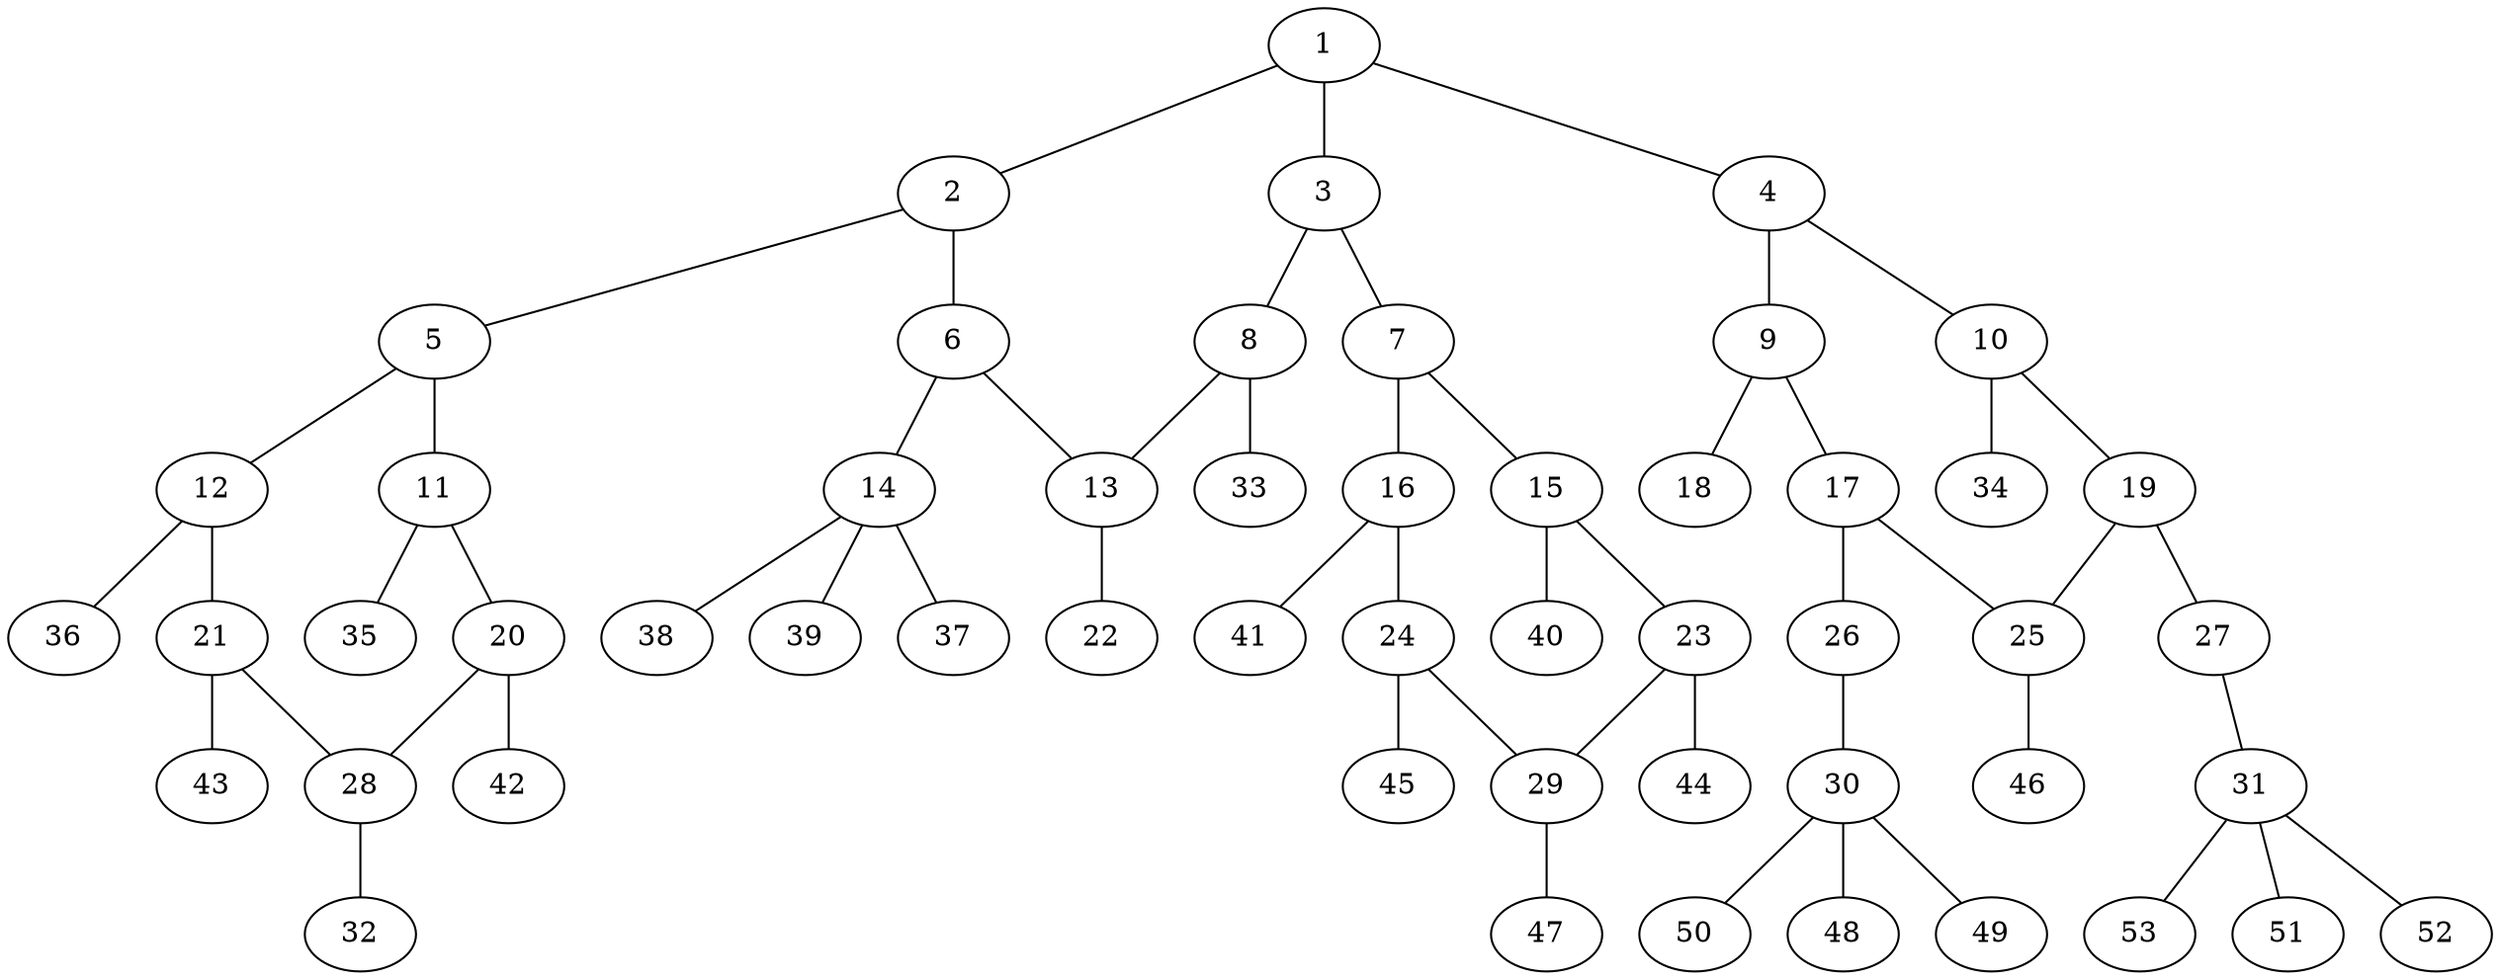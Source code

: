 graph molecule_709 {
	1	 [chem=N];
	2	 [chem=C];
	1 -- 2	 [valence=1];
	3	 [chem=C];
	1 -- 3	 [valence=1];
	4	 [chem=C];
	1 -- 4	 [valence=1];
	5	 [chem=C];
	2 -- 5	 [valence=1];
	6	 [chem=C];
	2 -- 6	 [valence=2];
	7	 [chem=C];
	3 -- 7	 [valence=1];
	8	 [chem=C];
	3 -- 8	 [valence=2];
	9	 [chem=C];
	4 -- 9	 [valence=1];
	10	 [chem=C];
	4 -- 10	 [valence=2];
	11	 [chem=C];
	5 -- 11	 [valence=2];
	12	 [chem=C];
	5 -- 12	 [valence=1];
	13	 [chem=C];
	6 -- 13	 [valence=1];
	14	 [chem=C];
	6 -- 14	 [valence=1];
	15	 [chem=C];
	7 -- 15	 [valence=2];
	16	 [chem=C];
	7 -- 16	 [valence=1];
	8 -- 13	 [valence=1];
	33	 [chem=H];
	8 -- 33	 [valence=1];
	17	 [chem=C];
	9 -- 17	 [valence=2];
	18	 [chem=Cl];
	9 -- 18	 [valence=1];
	19	 [chem=C];
	10 -- 19	 [valence=1];
	34	 [chem=H];
	10 -- 34	 [valence=1];
	20	 [chem=C];
	11 -- 20	 [valence=1];
	35	 [chem=H];
	11 -- 35	 [valence=1];
	21	 [chem=C];
	12 -- 21	 [valence=2];
	36	 [chem=H];
	12 -- 36	 [valence=1];
	22	 [chem=O];
	13 -- 22	 [valence=2];
	37	 [chem=H];
	14 -- 37	 [valence=1];
	38	 [chem=H];
	14 -- 38	 [valence=1];
	39	 [chem=H];
	14 -- 39	 [valence=1];
	23	 [chem=C];
	15 -- 23	 [valence=1];
	40	 [chem=H];
	15 -- 40	 [valence=1];
	24	 [chem=C];
	16 -- 24	 [valence=2];
	41	 [chem=H];
	16 -- 41	 [valence=1];
	25	 [chem=C];
	17 -- 25	 [valence=1];
	26	 [chem=O];
	17 -- 26	 [valence=1];
	19 -- 25	 [valence=2];
	27	 [chem=O];
	19 -- 27	 [valence=1];
	28	 [chem=C];
	20 -- 28	 [valence=2];
	42	 [chem=H];
	20 -- 42	 [valence=1];
	21 -- 28	 [valence=1];
	43	 [chem=H];
	21 -- 43	 [valence=1];
	29	 [chem=C];
	23 -- 29	 [valence=2];
	44	 [chem=H];
	23 -- 44	 [valence=1];
	24 -- 29	 [valence=1];
	45	 [chem=H];
	24 -- 45	 [valence=1];
	46	 [chem=H];
	25 -- 46	 [valence=1];
	30	 [chem=C];
	26 -- 30	 [valence=1];
	31	 [chem=C];
	27 -- 31	 [valence=1];
	32	 [chem=F];
	28 -- 32	 [valence=1];
	47	 [chem=H];
	29 -- 47	 [valence=1];
	48	 [chem=H];
	30 -- 48	 [valence=1];
	49	 [chem=H];
	30 -- 49	 [valence=1];
	50	 [chem=H];
	30 -- 50	 [valence=1];
	51	 [chem=H];
	31 -- 51	 [valence=1];
	52	 [chem=H];
	31 -- 52	 [valence=1];
	53	 [chem=H];
	31 -- 53	 [valence=1];
}
